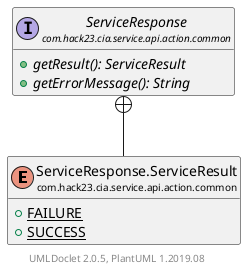 @startuml
    set namespaceSeparator none
    hide empty fields
    hide empty methods

    enum "<size:14>ServiceResponse.ServiceResult\n<size:10>com.hack23.cia.service.api.action.common" as com.hack23.cia.service.api.action.common.ServiceResponse.ServiceResult [[ServiceResponse.ServiceResult.html]] {
        {static} +FAILURE
        {static} +SUCCESS
    }

    interface "<size:14>ServiceResponse\n<size:10>com.hack23.cia.service.api.action.common" as com.hack23.cia.service.api.action.common.ServiceResponse [[ServiceResponse.html]] {
        {abstract} +getResult(): ServiceResult
        {abstract} +getErrorMessage(): String
    }

    com.hack23.cia.service.api.action.common.ServiceResponse +-- com.hack23.cia.service.api.action.common.ServiceResponse.ServiceResult

    center footer UMLDoclet 2.0.5, PlantUML 1.2019.08
@enduml
